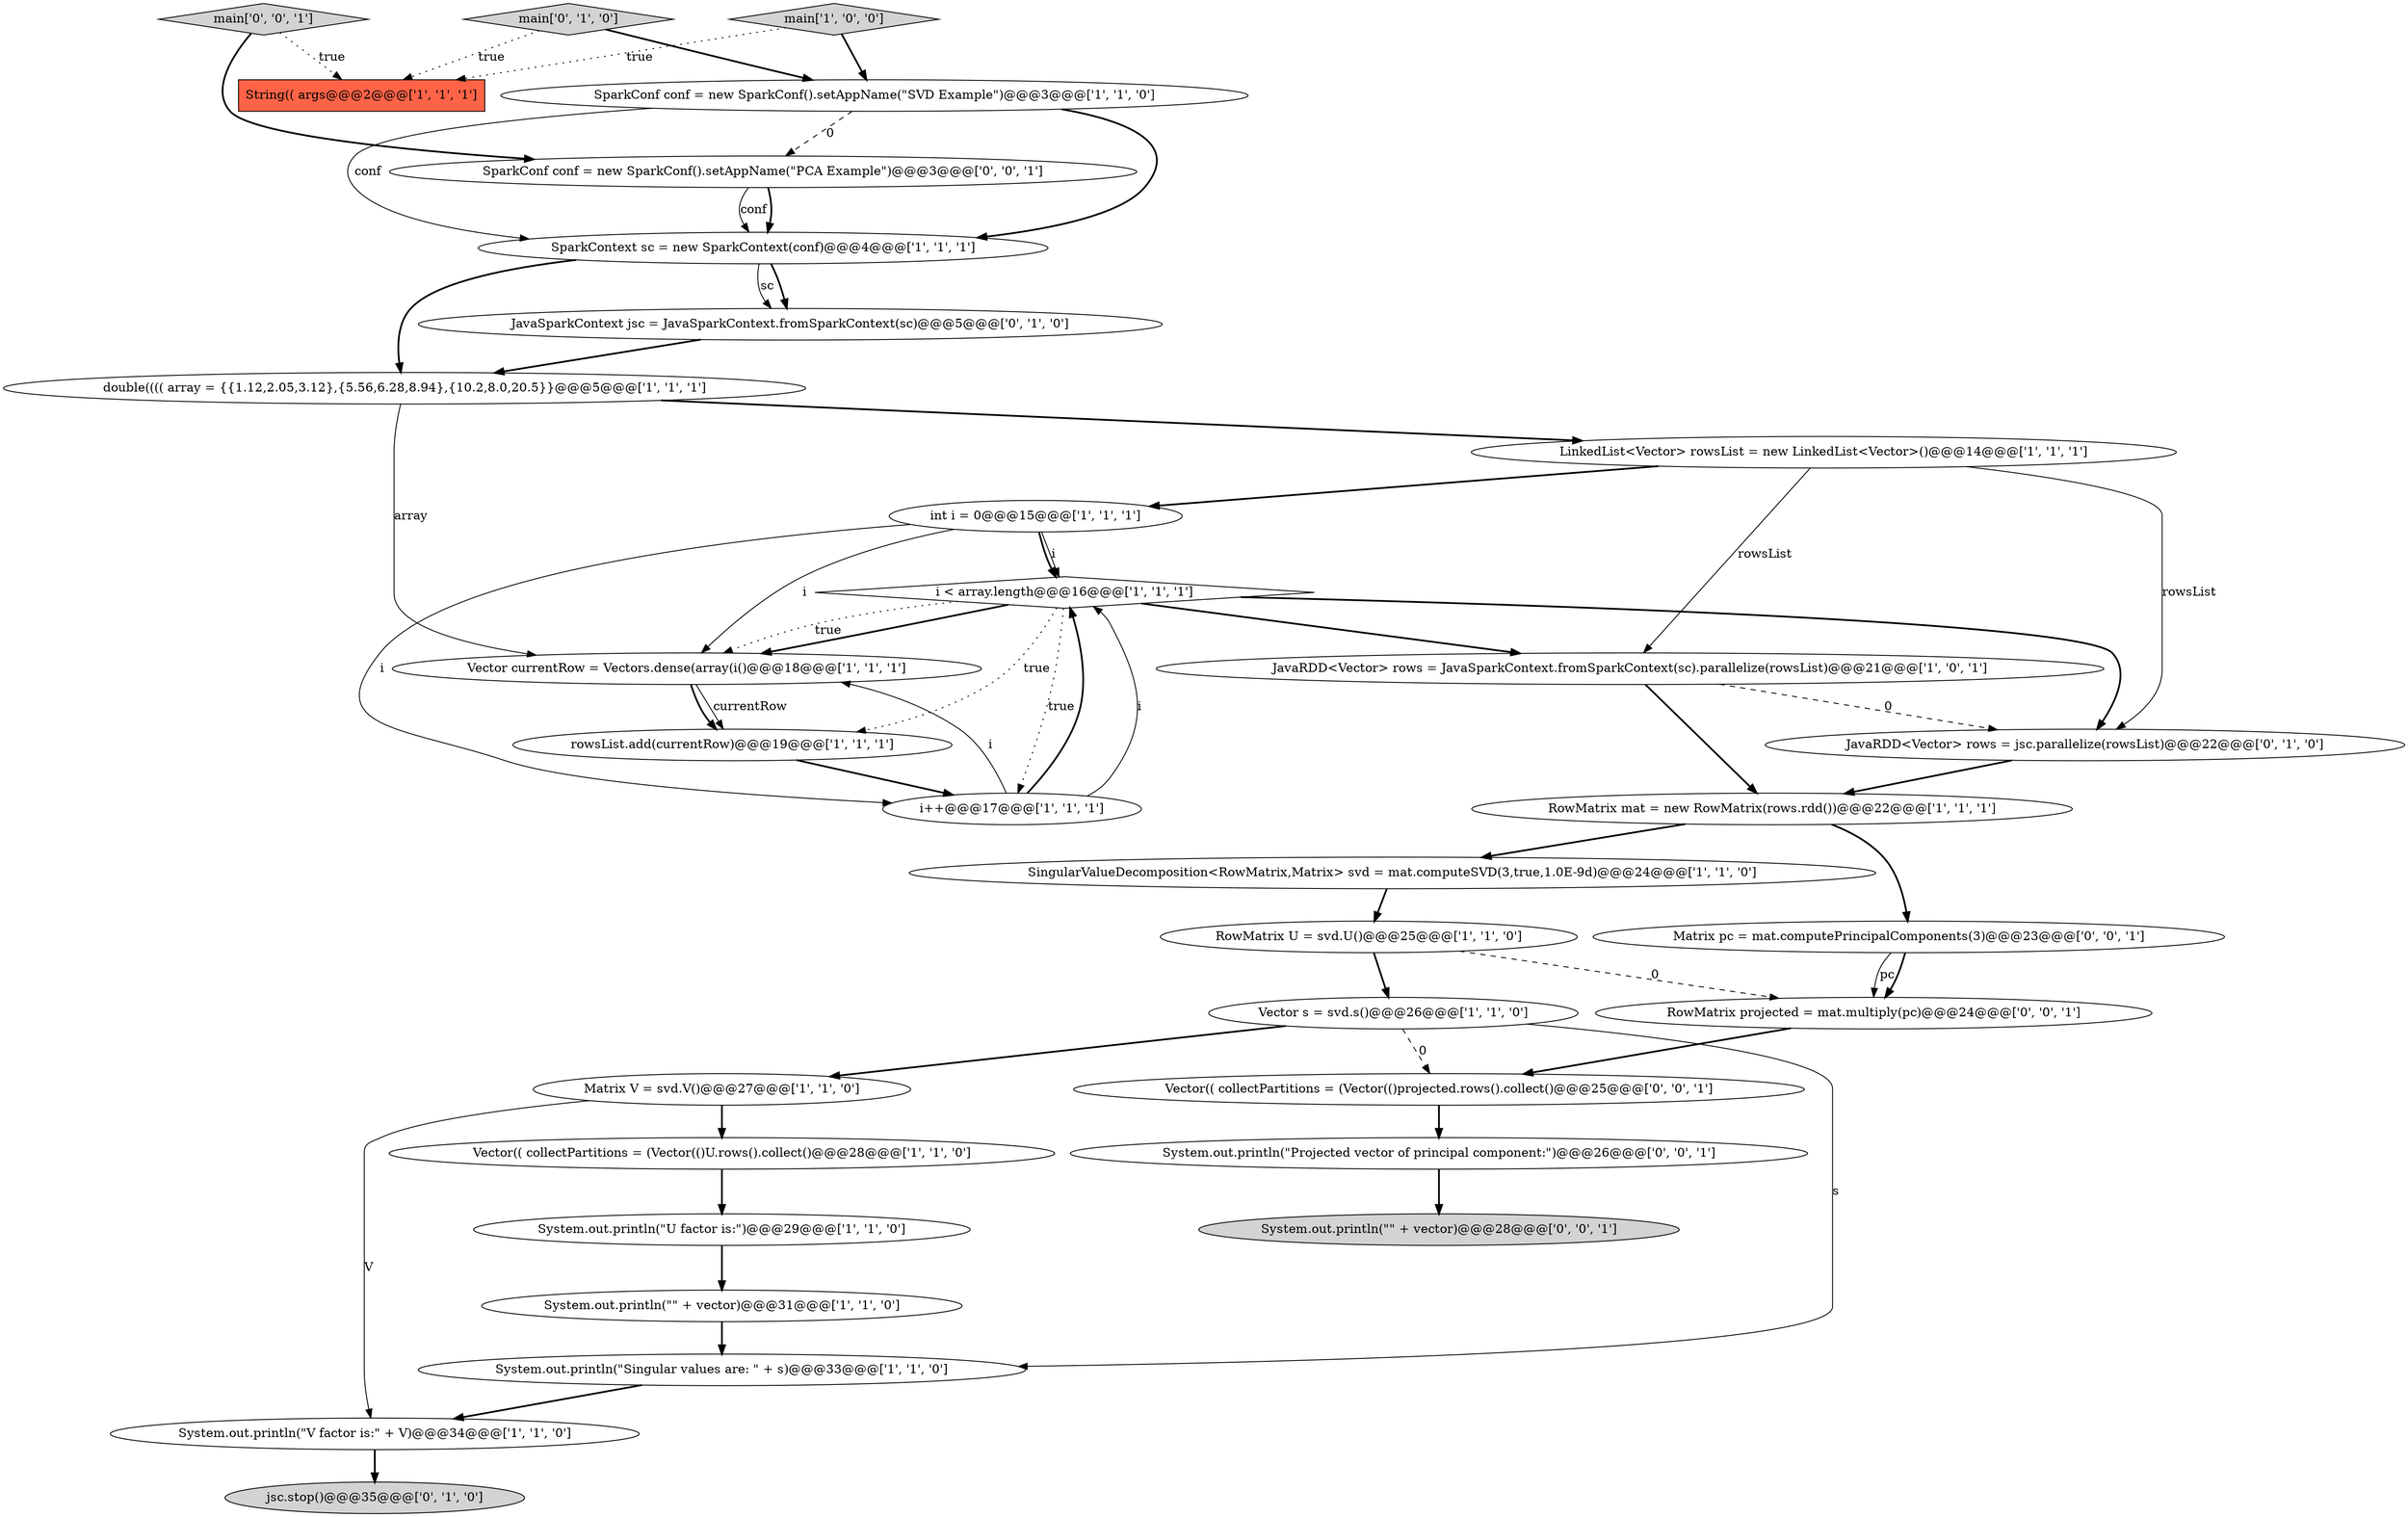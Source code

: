 digraph {
25 [style = filled, label = "main['0', '1', '0']", fillcolor = lightgray, shape = diamond image = "AAA0AAABBB2BBB"];
18 [style = filled, label = "String(( args@@@2@@@['1', '1', '1']", fillcolor = tomato, shape = box image = "AAA0AAABBB1BBB"];
32 [style = filled, label = "main['0', '0', '1']", fillcolor = lightgray, shape = diamond image = "AAA0AAABBB3BBB"];
23 [style = filled, label = "jsc.stop()@@@35@@@['0', '1', '0']", fillcolor = lightgray, shape = ellipse image = "AAA1AAABBB2BBB"];
13 [style = filled, label = "Matrix V = svd.V()@@@27@@@['1', '1', '0']", fillcolor = white, shape = ellipse image = "AAA0AAABBB1BBB"];
3 [style = filled, label = "int i = 0@@@15@@@['1', '1', '1']", fillcolor = white, shape = ellipse image = "AAA0AAABBB1BBB"];
6 [style = filled, label = "main['1', '0', '0']", fillcolor = lightgray, shape = diamond image = "AAA0AAABBB1BBB"];
11 [style = filled, label = "System.out.println(\"Singular values are: \" + s)@@@33@@@['1', '1', '0']", fillcolor = white, shape = ellipse image = "AAA0AAABBB1BBB"];
1 [style = filled, label = "double(((( array = {{1.12,2.05,3.12},{5.56,6.28,8.94},{10.2,8.0,20.5}}@@@5@@@['1', '1', '1']", fillcolor = white, shape = ellipse image = "AAA0AAABBB1BBB"];
0 [style = filled, label = "Vector s = svd.s()@@@26@@@['1', '1', '0']", fillcolor = white, shape = ellipse image = "AAA0AAABBB1BBB"];
29 [style = filled, label = "System.out.println(\"Projected vector of principal component:\")@@@26@@@['0', '0', '1']", fillcolor = white, shape = ellipse image = "AAA0AAABBB3BBB"];
19 [style = filled, label = "SparkContext sc = new SparkContext(conf)@@@4@@@['1', '1', '1']", fillcolor = white, shape = ellipse image = "AAA0AAABBB1BBB"];
27 [style = filled, label = "RowMatrix projected = mat.multiply(pc)@@@24@@@['0', '0', '1']", fillcolor = white, shape = ellipse image = "AAA0AAABBB3BBB"];
9 [style = filled, label = "Vector(( collectPartitions = (Vector(()U.rows().collect()@@@28@@@['1', '1', '0']", fillcolor = white, shape = ellipse image = "AAA0AAABBB1BBB"];
12 [style = filled, label = "LinkedList<Vector> rowsList = new LinkedList<Vector>()@@@14@@@['1', '1', '1']", fillcolor = white, shape = ellipse image = "AAA0AAABBB1BBB"];
8 [style = filled, label = "RowMatrix U = svd.U()@@@25@@@['1', '1', '0']", fillcolor = white, shape = ellipse image = "AAA0AAABBB1BBB"];
17 [style = filled, label = "System.out.println(\"\" + vector)@@@31@@@['1', '1', '0']", fillcolor = white, shape = ellipse image = "AAA0AAABBB1BBB"];
24 [style = filled, label = "JavaSparkContext jsc = JavaSparkContext.fromSparkContext(sc)@@@5@@@['0', '1', '0']", fillcolor = white, shape = ellipse image = "AAA1AAABBB2BBB"];
31 [style = filled, label = "Vector(( collectPartitions = (Vector(()projected.rows().collect()@@@25@@@['0', '0', '1']", fillcolor = white, shape = ellipse image = "AAA0AAABBB3BBB"];
16 [style = filled, label = "i < array.length@@@16@@@['1', '1', '1']", fillcolor = white, shape = diamond image = "AAA0AAABBB1BBB"];
5 [style = filled, label = "SingularValueDecomposition<RowMatrix,Matrix> svd = mat.computeSVD(3,true,1.0E-9d)@@@24@@@['1', '1', '0']", fillcolor = white, shape = ellipse image = "AAA0AAABBB1BBB"];
20 [style = filled, label = "RowMatrix mat = new RowMatrix(rows.rdd())@@@22@@@['1', '1', '1']", fillcolor = white, shape = ellipse image = "AAA0AAABBB1BBB"];
30 [style = filled, label = "Matrix pc = mat.computePrincipalComponents(3)@@@23@@@['0', '0', '1']", fillcolor = white, shape = ellipse image = "AAA0AAABBB3BBB"];
4 [style = filled, label = "JavaRDD<Vector> rows = JavaSparkContext.fromSparkContext(sc).parallelize(rowsList)@@@21@@@['1', '0', '1']", fillcolor = white, shape = ellipse image = "AAA0AAABBB1BBB"];
15 [style = filled, label = "Vector currentRow = Vectors.dense(array(i()@@@18@@@['1', '1', '1']", fillcolor = white, shape = ellipse image = "AAA0AAABBB1BBB"];
21 [style = filled, label = "System.out.println(\"V factor is:\" + V)@@@34@@@['1', '1', '0']", fillcolor = white, shape = ellipse image = "AAA0AAABBB1BBB"];
2 [style = filled, label = "i++@@@17@@@['1', '1', '1']", fillcolor = white, shape = ellipse image = "AAA0AAABBB1BBB"];
10 [style = filled, label = "System.out.println(\"U factor is:\")@@@29@@@['1', '1', '0']", fillcolor = white, shape = ellipse image = "AAA0AAABBB1BBB"];
14 [style = filled, label = "SparkConf conf = new SparkConf().setAppName(\"SVD Example\")@@@3@@@['1', '1', '0']", fillcolor = white, shape = ellipse image = "AAA0AAABBB1BBB"];
7 [style = filled, label = "rowsList.add(currentRow)@@@19@@@['1', '1', '1']", fillcolor = white, shape = ellipse image = "AAA0AAABBB1BBB"];
26 [style = filled, label = "System.out.println(\"\" + vector)@@@28@@@['0', '0', '1']", fillcolor = lightgray, shape = ellipse image = "AAA0AAABBB3BBB"];
28 [style = filled, label = "SparkConf conf = new SparkConf().setAppName(\"PCA Example\")@@@3@@@['0', '0', '1']", fillcolor = white, shape = ellipse image = "AAA0AAABBB3BBB"];
22 [style = filled, label = "JavaRDD<Vector> rows = jsc.parallelize(rowsList)@@@22@@@['0', '1', '0']", fillcolor = white, shape = ellipse image = "AAA1AAABBB2BBB"];
2->16 [style = solid, label="i"];
3->2 [style = solid, label="i"];
13->21 [style = solid, label="V"];
0->31 [style = dashed, label="0"];
30->27 [style = solid, label="pc"];
5->8 [style = bold, label=""];
11->21 [style = bold, label=""];
25->18 [style = dotted, label="true"];
16->4 [style = bold, label=""];
16->2 [style = dotted, label="true"];
19->1 [style = bold, label=""];
10->17 [style = bold, label=""];
8->0 [style = bold, label=""];
3->16 [style = solid, label="i"];
1->12 [style = bold, label=""];
20->5 [style = bold, label=""];
2->15 [style = solid, label="i"];
25->14 [style = bold, label=""];
15->7 [style = solid, label="currentRow"];
16->15 [style = bold, label=""];
28->19 [style = bold, label=""];
14->19 [style = bold, label=""];
19->24 [style = bold, label=""];
16->22 [style = bold, label=""];
22->20 [style = bold, label=""];
12->4 [style = solid, label="rowsList"];
15->7 [style = bold, label=""];
0->13 [style = bold, label=""];
4->20 [style = bold, label=""];
16->15 [style = dotted, label="true"];
16->7 [style = dotted, label="true"];
8->27 [style = dashed, label="0"];
24->1 [style = bold, label=""];
30->27 [style = bold, label=""];
28->19 [style = solid, label="conf"];
6->14 [style = bold, label=""];
20->30 [style = bold, label=""];
3->15 [style = solid, label="i"];
12->3 [style = bold, label=""];
32->28 [style = bold, label=""];
19->24 [style = solid, label="sc"];
32->18 [style = dotted, label="true"];
17->11 [style = bold, label=""];
6->18 [style = dotted, label="true"];
2->16 [style = bold, label=""];
14->28 [style = dashed, label="0"];
12->22 [style = solid, label="rowsList"];
3->16 [style = bold, label=""];
13->9 [style = bold, label=""];
31->29 [style = bold, label=""];
14->19 [style = solid, label="conf"];
1->15 [style = solid, label="array"];
21->23 [style = bold, label=""];
27->31 [style = bold, label=""];
4->22 [style = dashed, label="0"];
0->11 [style = solid, label="s"];
9->10 [style = bold, label=""];
29->26 [style = bold, label=""];
7->2 [style = bold, label=""];
}

